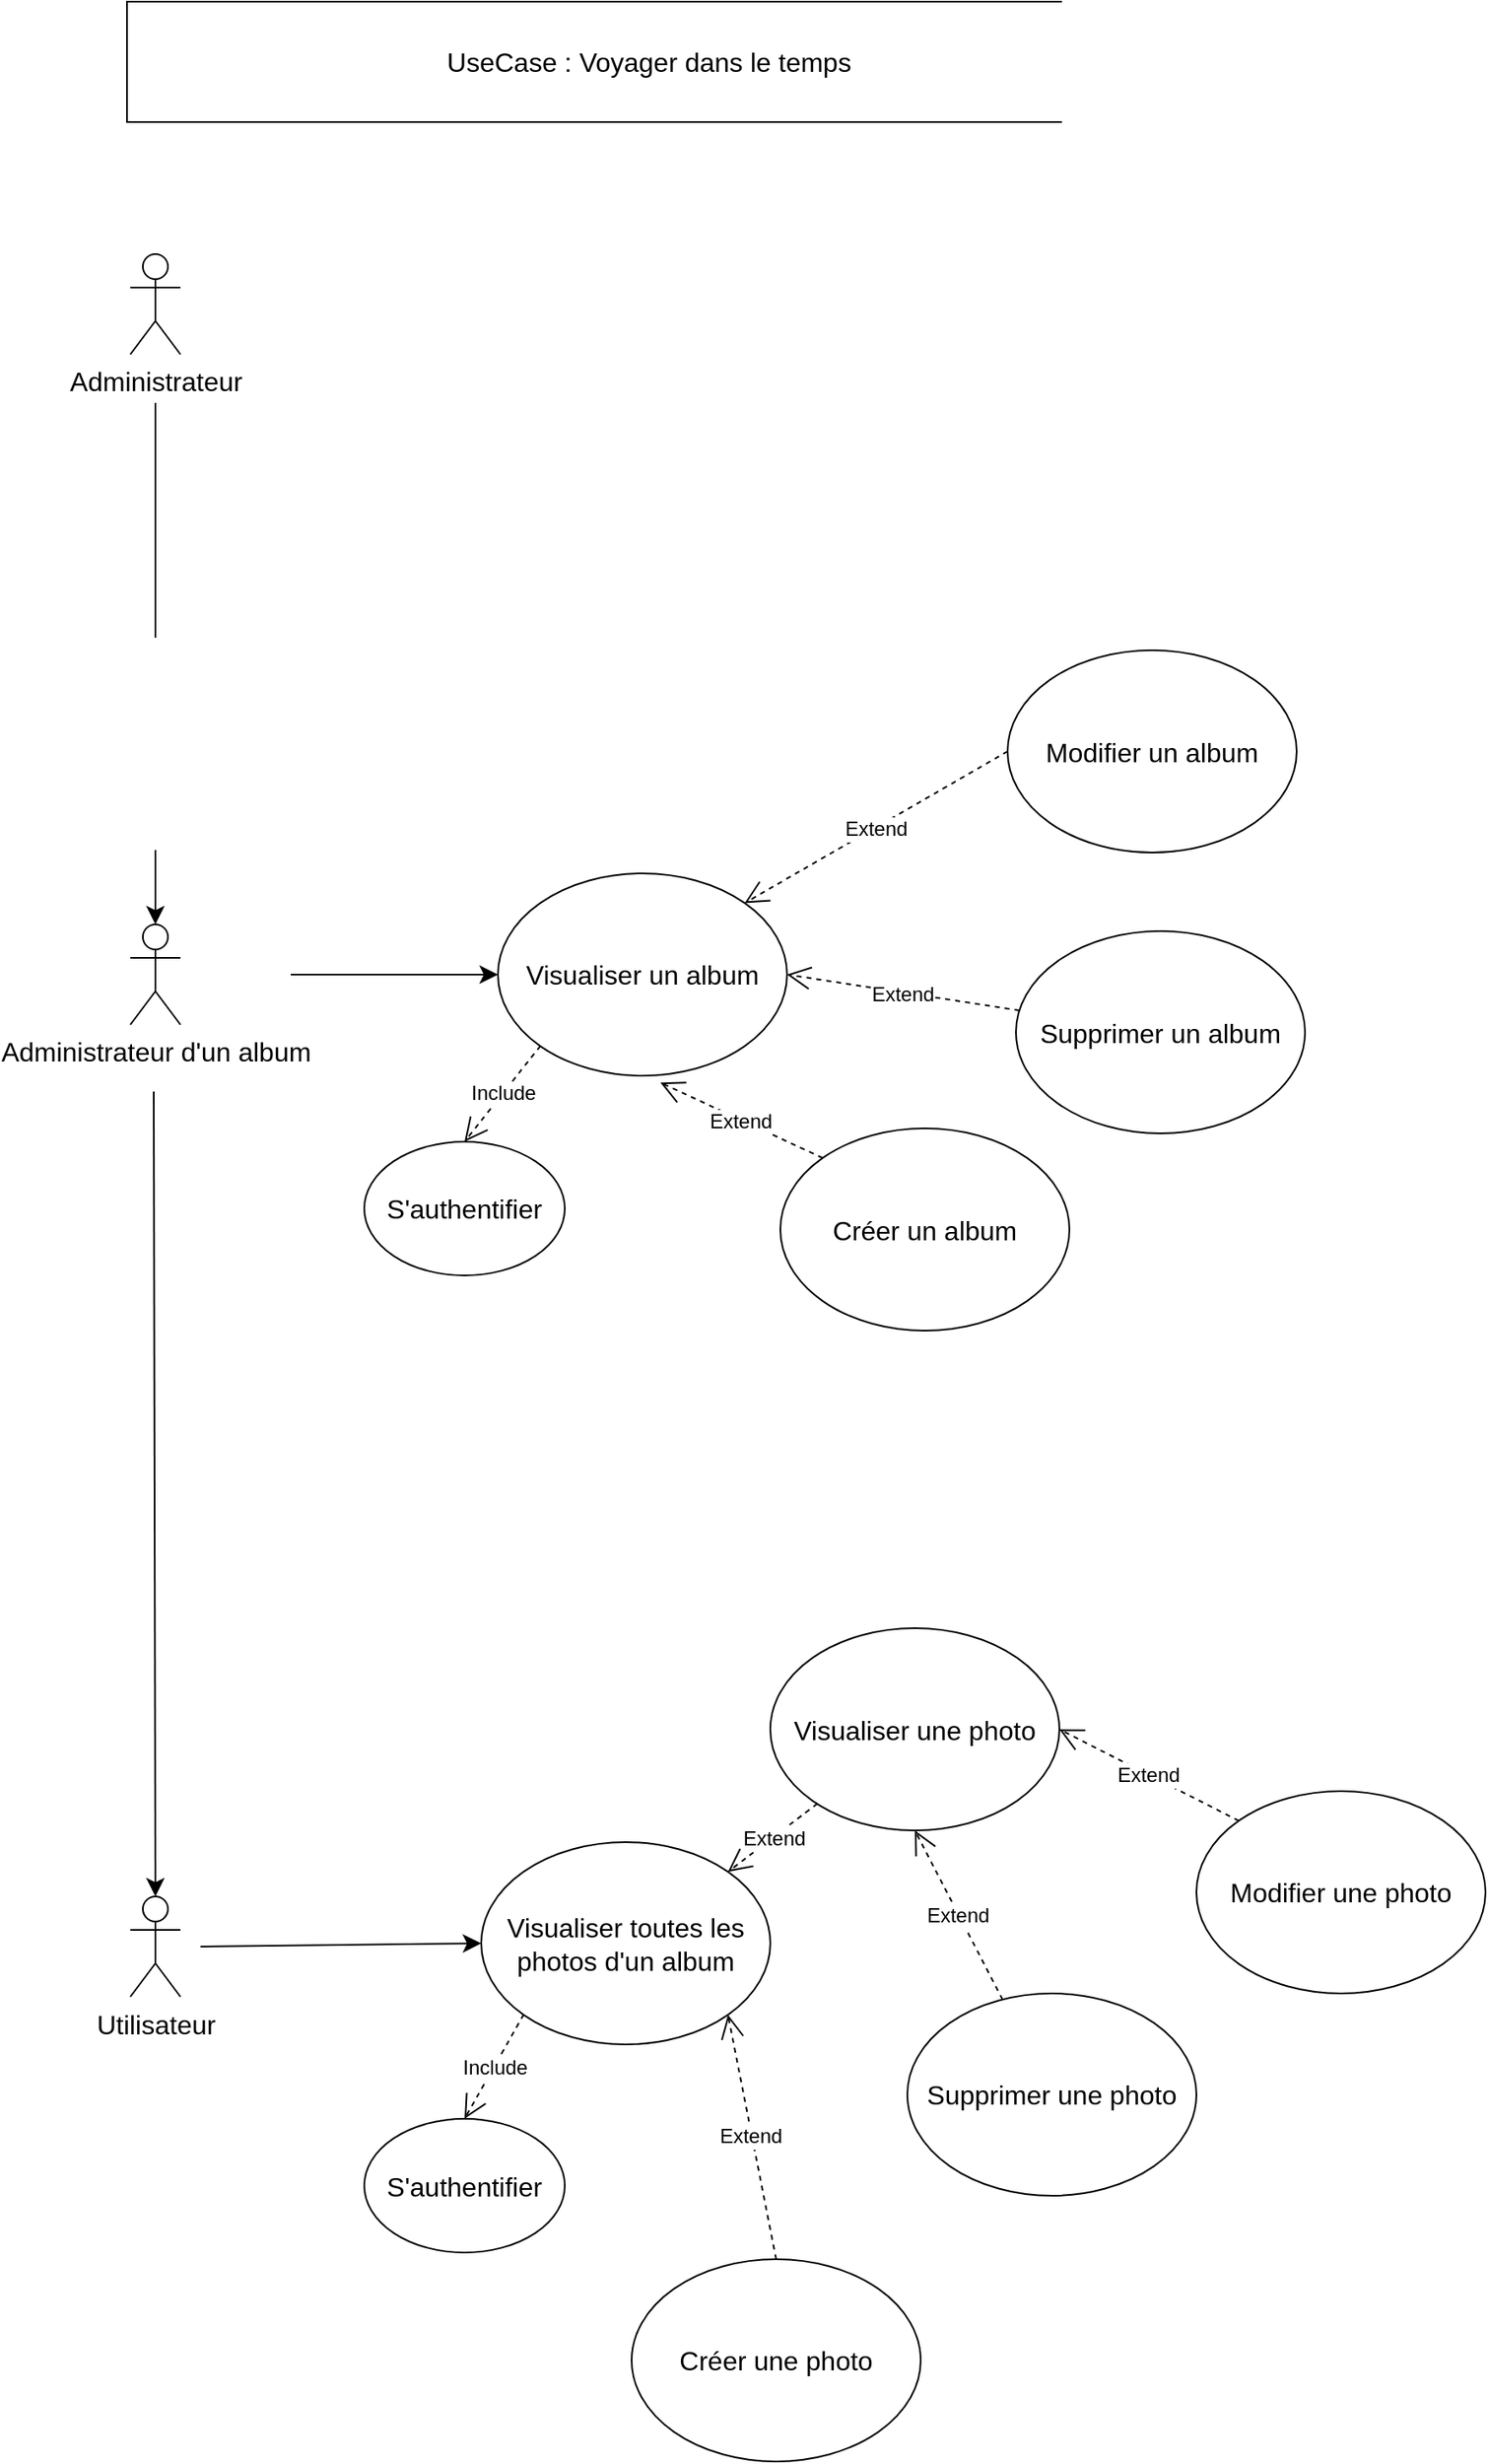<mxfile>
    <diagram id="Qt5Rf6yByDKQOdJNjGlc" name="Page-1">
        <mxGraphModel dx="4570" dy="2640" grid="1" gridSize="10" guides="1" tooltips="1" connect="1" arrows="1" fold="1" page="1" pageScale="1" pageWidth="850" pageHeight="1100" math="0" shadow="0">
            <root>
                <mxCell id="0"/>
                <mxCell id="1" parent="0"/>
                <mxCell id="2" value="Utilisateur" style="shape=umlActor;verticalLabelPosition=bottom;verticalAlign=top;html=1;outlineConnect=0;fontSize=16;" vertex="1" parent="1">
                    <mxGeometry x="-718" y="103.5" width="30" height="60" as="geometry"/>
                </mxCell>
                <mxCell id="3" value="Administrateur d'un album" style="shape=umlActor;verticalLabelPosition=bottom;verticalAlign=top;html=1;outlineConnect=0;fontSize=16;" vertex="1" parent="1">
                    <mxGeometry x="-718" y="-478" width="30" height="60" as="geometry"/>
                </mxCell>
                <mxCell id="4" value="Administrateur" style="shape=umlActor;verticalLabelPosition=bottom;verticalAlign=top;html=1;outlineConnect=0;fontSize=16;" vertex="1" parent="1">
                    <mxGeometry x="-718" y="-879" width="30" height="60" as="geometry"/>
                </mxCell>
                <mxCell id="5" value="Visualiser toutes les photos d'un album" style="ellipse;whiteSpace=wrap;html=1;fontSize=16;" vertex="1" parent="1">
                    <mxGeometry x="-508" y="71" width="173" height="121" as="geometry"/>
                </mxCell>
                <mxCell id="6" value="Visualiser une photo" style="ellipse;whiteSpace=wrap;html=1;fontSize=16;" vertex="1" parent="1">
                    <mxGeometry x="-335" y="-57" width="173" height="121" as="geometry"/>
                </mxCell>
                <mxCell id="7" value="" style="endArrow=classic;html=1;rounded=0;fontSize=12;startSize=8;endSize=8;curved=1;entryX=0;entryY=0.5;entryDx=0;entryDy=0;" edge="1" parent="1" target="5">
                    <mxGeometry width="50" height="50" relative="1" as="geometry">
                        <mxPoint x="-676" y="133.5" as="sourcePoint"/>
                        <mxPoint x="-434" y="181.5" as="targetPoint"/>
                    </mxGeometry>
                </mxCell>
                <mxCell id="8" value="Extend" style="endArrow=open;endSize=12;dashed=1;html=1;rounded=0;fontSize=12;curved=1;entryX=1;entryY=0;entryDx=0;entryDy=0;" edge="1" parent="1" source="6" target="5">
                    <mxGeometry x="0.01" y="1" width="160" relative="1" as="geometry">
                        <mxPoint x="-495" y="204.5" as="sourcePoint"/>
                        <mxPoint x="-335" y="204.5" as="targetPoint"/>
                        <mxPoint as="offset"/>
                    </mxGeometry>
                </mxCell>
                <mxCell id="9" value="Créer une photo" style="ellipse;whiteSpace=wrap;html=1;fontSize=16;" vertex="1" parent="1">
                    <mxGeometry x="-418" y="320.5" width="173" height="121" as="geometry"/>
                </mxCell>
                <mxCell id="10" value="Extend" style="endArrow=open;endSize=12;dashed=1;html=1;rounded=0;fontSize=12;curved=1;entryX=1;entryY=1;entryDx=0;entryDy=0;exitX=0.5;exitY=0;exitDx=0;exitDy=0;" edge="1" parent="1" source="9" target="5">
                    <mxGeometry x="0.01" y="1" width="160" relative="1" as="geometry">
                        <mxPoint x="-495" y="453.5" as="sourcePoint"/>
                        <mxPoint x="-360" y="337.5" as="targetPoint"/>
                        <mxPoint as="offset"/>
                    </mxGeometry>
                </mxCell>
                <mxCell id="11" value="Modifier une photo" style="ellipse;whiteSpace=wrap;html=1;fontSize=16;" vertex="1" parent="1">
                    <mxGeometry x="-80" y="40.5" width="173" height="121" as="geometry"/>
                </mxCell>
                <mxCell id="12" value="Extend" style="endArrow=open;endSize=12;dashed=1;html=1;rounded=0;fontSize=12;curved=1;entryX=1;entryY=0.5;entryDx=0;entryDy=0;exitX=0;exitY=0;exitDx=0;exitDy=0;" edge="1" parent="1" source="11" target="6">
                    <mxGeometry x="0.01" y="1" width="160" relative="1" as="geometry">
                        <mxPoint x="-326" y="59.8" as="sourcePoint"/>
                        <mxPoint x="-28.639" y="-31.498" as="targetPoint"/>
                        <mxPoint as="offset"/>
                    </mxGeometry>
                </mxCell>
                <mxCell id="13" value="Supprimer une photo" style="ellipse;whiteSpace=wrap;html=1;fontSize=16;" vertex="1" parent="1">
                    <mxGeometry x="-253" y="161.5" width="173" height="121" as="geometry"/>
                </mxCell>
                <mxCell id="14" value="Extend" style="endArrow=open;endSize=12;dashed=1;html=1;rounded=0;fontSize=12;curved=1;entryX=0.5;entryY=1;entryDx=0;entryDy=0;" edge="1" parent="1" source="13" target="6">
                    <mxGeometry x="0.01" y="1" width="160" relative="1" as="geometry">
                        <mxPoint x="-320" y="301" as="sourcePoint"/>
                        <mxPoint x="-137.361" y="206.702" as="targetPoint"/>
                        <mxPoint as="offset"/>
                    </mxGeometry>
                </mxCell>
                <mxCell id="15" value="S'authentifier" style="ellipse;whiteSpace=wrap;html=1;fontSize=16;" vertex="1" parent="1">
                    <mxGeometry x="-578" y="236.5" width="120" height="80" as="geometry"/>
                </mxCell>
                <mxCell id="16" value="Include" style="endArrow=open;endSize=12;dashed=1;html=1;rounded=0;fontSize=12;curved=1;exitX=0;exitY=1;exitDx=0;exitDy=0;entryX=0.5;entryY=0;entryDx=0;entryDy=0;" edge="1" parent="1" source="5" target="15">
                    <mxGeometry width="160" relative="1" as="geometry">
                        <mxPoint x="-489" y="72.5" as="sourcePoint"/>
                        <mxPoint x="-329" y="72.5" as="targetPoint"/>
                    </mxGeometry>
                </mxCell>
                <mxCell id="17" value="" style="endArrow=classic;html=1;rounded=0;fontSize=12;startSize=8;endSize=8;curved=1;entryX=0.5;entryY=0;entryDx=0;entryDy=0;entryPerimeter=0;" edge="1" parent="1" target="3">
                    <mxGeometry width="50" height="50" relative="1" as="geometry">
                        <mxPoint x="-703" y="-790" as="sourcePoint"/>
                        <mxPoint x="-703" y="-508" as="targetPoint"/>
                    </mxGeometry>
                </mxCell>
                <mxCell id="18" value="" style="endArrow=classic;html=1;rounded=0;fontSize=12;startSize=8;endSize=8;curved=1;entryX=0.5;entryY=0;entryDx=0;entryDy=0;entryPerimeter=0;" edge="1" parent="1" target="2">
                    <mxGeometry width="50" height="50" relative="1" as="geometry">
                        <mxPoint x="-704" y="-378" as="sourcePoint"/>
                        <mxPoint x="-704" y="-63" as="targetPoint"/>
                    </mxGeometry>
                </mxCell>
                <mxCell id="19" value="Visualiser un album" style="ellipse;whiteSpace=wrap;html=1;fontSize=16;" vertex="1" parent="1">
                    <mxGeometry x="-498" y="-508.5" width="173" height="121" as="geometry"/>
                </mxCell>
                <mxCell id="20" value="" style="endArrow=classic;html=1;rounded=0;fontSize=12;startSize=8;endSize=8;curved=1;entryX=0;entryY=0.5;entryDx=0;entryDy=0;" edge="1" parent="1" target="19">
                    <mxGeometry width="50" height="50" relative="1" as="geometry">
                        <mxPoint x="-622" y="-448" as="sourcePoint"/>
                        <mxPoint x="-380" y="-400" as="targetPoint"/>
                    </mxGeometry>
                </mxCell>
                <mxCell id="21" value="Créer un album" style="ellipse;whiteSpace=wrap;html=1;fontSize=16;" vertex="1" parent="1">
                    <mxGeometry x="-329" y="-356" width="173" height="121" as="geometry"/>
                </mxCell>
                <mxCell id="22" value="Extend" style="endArrow=open;endSize=12;dashed=1;html=1;rounded=0;fontSize=12;curved=1;entryX=0.562;entryY=1.034;entryDx=0;entryDy=0;exitX=0;exitY=0;exitDx=0;exitDy=0;entryPerimeter=0;" edge="1" parent="1" source="21" target="19">
                    <mxGeometry x="0.01" y="1" width="160" relative="1" as="geometry">
                        <mxPoint x="-406" y="-223" as="sourcePoint"/>
                        <mxPoint x="-271" y="-502" as="targetPoint"/>
                        <mxPoint as="offset"/>
                    </mxGeometry>
                </mxCell>
                <mxCell id="23" value="S'authentifier" style="ellipse;whiteSpace=wrap;html=1;fontSize=16;" vertex="1" parent="1">
                    <mxGeometry x="-578" y="-348" width="120" height="80" as="geometry"/>
                </mxCell>
                <mxCell id="24" value="Include" style="endArrow=open;endSize=12;dashed=1;html=1;rounded=0;fontSize=12;curved=1;exitX=0;exitY=1;exitDx=0;exitDy=0;entryX=0.5;entryY=0;entryDx=0;entryDy=0;" edge="1" parent="1" source="19" target="23">
                    <mxGeometry width="160" relative="1" as="geometry">
                        <mxPoint x="-483" y="-410" as="sourcePoint"/>
                        <mxPoint x="-329" y="-512" as="targetPoint"/>
                    </mxGeometry>
                </mxCell>
                <mxCell id="25" value="Modifier un album" style="ellipse;whiteSpace=wrap;html=1;fontSize=16;" vertex="1" parent="1">
                    <mxGeometry x="-193" y="-642" width="173" height="121" as="geometry"/>
                </mxCell>
                <mxCell id="26" value="Extend" style="endArrow=open;endSize=12;dashed=1;html=1;rounded=0;fontSize=12;curved=1;entryX=1;entryY=0;entryDx=0;entryDy=0;exitX=0;exitY=0.5;exitDx=0;exitDy=0;" edge="1" parent="1" source="25" target="19">
                    <mxGeometry x="0.01" y="1" width="160" relative="1" as="geometry">
                        <mxPoint x="-261" y="-575.7" as="sourcePoint"/>
                        <mxPoint x="-97" y="-632" as="targetPoint"/>
                        <mxPoint as="offset"/>
                    </mxGeometry>
                </mxCell>
                <mxCell id="27" value="Supprimer un album" style="ellipse;whiteSpace=wrap;html=1;fontSize=16;" vertex="1" parent="1">
                    <mxGeometry x="-188" y="-474" width="173" height="121" as="geometry"/>
                </mxCell>
                <mxCell id="28" value="Extend" style="endArrow=open;endSize=12;dashed=1;html=1;rounded=0;fontSize=12;curved=1;entryX=1;entryY=0.5;entryDx=0;entryDy=0;" edge="1" parent="1" source="27" target="19">
                    <mxGeometry x="0.01" y="1" width="160" relative="1" as="geometry">
                        <mxPoint x="-255" y="-334.5" as="sourcePoint"/>
                        <mxPoint x="-183" y="-572" as="targetPoint"/>
                        <mxPoint as="offset"/>
                    </mxGeometry>
                </mxCell>
                <mxCell id="29" value="UseCase : Voyager dans le temps" style="html=1;whiteSpace=wrap;fontSize=16;" vertex="1" parent="1">
                    <mxGeometry x="-720" y="-1030" width="624.5" height="72" as="geometry"/>
                </mxCell>
            </root>
        </mxGraphModel>
    </diagram>
</mxfile>